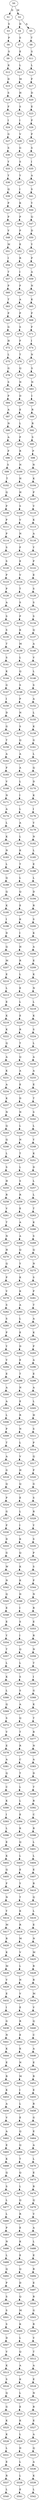 strict digraph  {
	S0 -> S1 [ label = D ];
	S0 -> S2 [ label = M ];
	S1 -> S3 [ label = S ];
	S2 -> S4 [ label = D ];
	S2 -> S5 [ label = A ];
	S3 -> S6 [ label = P ];
	S4 -> S7 [ label = S ];
	S5 -> S8 [ label = T ];
	S6 -> S9 [ label = S ];
	S7 -> S10 [ label = E ];
	S8 -> S11 [ label = S ];
	S9 -> S12 [ label = K ];
	S10 -> S13 [ label = L ];
	S11 -> S14 [ label = L ];
	S12 -> S15 [ label = D ];
	S13 -> S16 [ label = M ];
	S14 -> S17 [ label = F ];
	S15 -> S18 [ label = S ];
	S16 -> S19 [ label = H ];
	S17 -> S20 [ label = D ];
	S18 -> S21 [ label = F ];
	S19 -> S22 [ label = S ];
	S20 -> S23 [ label = E ];
	S21 -> S24 [ label = I ];
	S22 -> S25 [ label = I ];
	S23 -> S26 [ label = P ];
	S24 -> S27 [ label = G ];
	S25 -> S28 [ label = V ];
	S26 -> S29 [ label = P ];
	S27 -> S30 [ label = S ];
	S28 -> S31 [ label = G ];
	S29 -> S32 [ label = S ];
	S30 -> S33 [ label = Y ];
	S31 -> S34 [ label = S ];
	S32 -> S35 [ label = I ];
	S33 -> S36 [ label = Y ];
	S34 -> S37 [ label = Y ];
	S35 -> S38 [ label = A ];
	S36 -> S39 [ label = Q ];
	S37 -> S40 [ label = I ];
	S38 -> S41 [ label = S ];
	S39 -> S42 [ label = P ];
	S40 -> S43 [ label = K ];
	S41 -> S44 [ label = Y ];
	S42 -> S45 [ label = P ];
	S43 -> S46 [ label = P ];
	S44 -> S47 [ label = Q ];
	S45 -> S48 [ label = V ];
	S46 -> S49 [ label = P ];
	S47 -> S50 [ label = D ];
	S48 -> S51 [ label = M ];
	S49 -> S52 [ label = E ];
	S50 -> S53 [ label = Y ];
	S51 -> S54 [ label = I ];
	S52 -> S55 [ label = R ];
	S53 -> S56 [ label = P ];
	S54 -> S57 [ label = T ];
	S55 -> S58 [ label = I ];
	S56 -> S59 [ label = A ];
	S57 -> S60 [ label = P ];
	S58 -> S61 [ label = F ];
	S59 -> S62 [ label = N ];
	S60 -> S63 [ label = T ];
	S61 -> S64 [ label = A ];
	S62 -> S65 [ label = K ];
	S63 -> S66 [ label = P ];
	S64 -> S67 [ label = P ];
	S65 -> S68 [ label = P ];
	S66 -> S69 [ label = G ];
	S67 -> S70 [ label = S ];
	S68 -> S71 [ label = F ];
	S69 -> S72 [ label = H ];
	S70 -> S73 [ label = F ];
	S71 -> S74 [ label = I ];
	S72 -> S75 [ label = L ];
	S73 -> S76 [ label = T ];
	S74 -> S77 [ label = N ];
	S75 -> S78 [ label = G ];
	S76 -> S79 [ label = Q ];
	S77 -> S80 [ label = S ];
	S78 -> S81 [ label = S ];
	S79 -> S82 [ label = N ];
	S80 -> S83 [ label = N ];
	S81 -> S84 [ label = P ];
	S82 -> S85 [ label = D ];
	S83 -> S86 [ label = I ];
	S84 -> S87 [ label = A ];
	S85 -> S88 [ label = E ];
	S86 -> S89 [ label = R ];
	S87 -> S90 [ label = N ];
	S88 -> S91 [ label = L ];
	S89 -> S92 [ label = R ];
	S90 -> S93 [ label = A ];
	S91 -> S94 [ label = P ];
	S92 -> S95 [ label = S ];
	S93 -> S96 [ label = F ];
	S94 -> S97 [ label = R ];
	S95 -> S98 [ label = P ];
	S96 -> S99 [ label = S ];
	S97 -> S100 [ label = N ];
	S98 -> S101 [ label = N ];
	S99 -> S102 [ label = T ];
	S100 -> S103 [ label = H ];
	S101 -> S104 [ label = K ];
	S102 -> S105 [ label = Q ];
	S103 -> S106 [ label = H ];
	S104 -> S107 [ label = P ];
	S105 -> S108 [ label = P ];
	S106 -> S109 [ label = S ];
	S107 -> S110 [ label = V ];
	S108 -> S111 [ label = P ];
	S109 -> S112 [ label = V ];
	S110 -> S113 [ label = K ];
	S111 -> S114 [ label = P ];
	S112 -> S115 [ label = N ];
	S113 -> S116 [ label = A ];
	S114 -> S117 [ label = S ];
	S115 -> S118 [ label = F ];
	S116 -> S119 [ label = Y ];
	S117 -> S120 [ label = S ];
	S118 -> S121 [ label = E ];
	S119 -> S122 [ label = P ];
	S120 -> S123 [ label = P ];
	S121 -> S124 [ label = V ];
	S122 -> S125 [ label = E ];
	S123 -> S126 [ label = P ];
	S124 -> S127 [ label = T ];
	S125 -> S128 [ label = S ];
	S126 -> S129 [ label = A ];
	S127 -> S130 [ label = S ];
	S128 -> S131 [ label = S ];
	S129 -> S132 [ label = S ];
	S130 -> S133 [ label = P ];
	S131 -> S134 [ label = S ];
	S132 -> S135 [ label = S ];
	S133 -> S136 [ label = K ];
	S134 -> S137 [ label = Q ];
	S135 -> S138 [ label = T ];
	S136 -> S139 [ label = M ];
	S137 -> S140 [ label = A ];
	S138 -> S141 [ label = S ];
	S139 -> S142 [ label = L ];
	S140 -> S143 [ label = V ];
	S141 -> S144 [ label = K ];
	S142 -> S145 [ label = Q ];
	S143 -> S146 [ label = L ];
	S144 -> S147 [ label = G ];
	S145 -> S148 [ label = S ];
	S146 -> S149 [ label = S ];
	S147 -> S150 [ label = I ];
	S148 -> S151 [ label = P ];
	S149 -> S152 [ label = A ];
	S150 -> S153 [ label = D ];
	S151 -> S154 [ label = N ];
	S152 -> S155 [ label = L ];
	S153 -> S156 [ label = G ];
	S154 -> S157 [ label = S ];
	S155 -> S158 [ label = K ];
	S156 -> S159 [ label = T ];
	S157 -> S160 [ label = Q ];
	S158 -> S161 [ label = G ];
	S159 -> S162 [ label = A ];
	S160 -> S163 [ label = A ];
	S161 -> S164 [ label = L ];
	S162 -> S165 [ label = F ];
	S163 -> S166 [ label = A ];
	S164 -> S167 [ label = Q ];
	S165 -> S168 [ label = V ];
	S166 -> S169 [ label = L ];
	S167 -> S170 [ label = D ];
	S168 -> S171 [ label = N ];
	S169 -> S172 [ label = I ];
	S170 -> S173 [ label = K ];
	S171 -> S174 [ label = A ];
	S172 -> S175 [ label = L ];
	S173 -> S176 [ label = I ];
	S174 -> S177 [ label = L ];
	S175 -> S178 [ label = A ];
	S176 -> S179 [ label = Y ];
	S177 -> S180 [ label = K ];
	S178 -> S181 [ label = L ];
	S179 -> S182 [ label = N ];
	S180 -> S183 [ label = N ];
	S181 -> S184 [ label = K ];
	S182 -> S185 [ label = L ];
	S183 -> S186 [ label = L ];
	S184 -> S187 [ label = T ];
	S185 -> S188 [ label = E ];
	S186 -> S189 [ label = Q ];
	S187 -> S190 [ label = L ];
	S188 -> S191 [ label = L ];
	S189 -> S192 [ label = Q ];
	S190 -> S193 [ label = Q ];
	S191 -> S194 [ label = D ];
	S192 -> S195 [ label = K ];
	S193 -> S196 [ label = E ];
	S194 -> S197 [ label = R ];
	S195 -> S198 [ label = I ];
	S196 -> S199 [ label = K ];
	S197 -> S200 [ label = S ];
	S198 -> S201 [ label = D ];
	S199 -> S202 [ label = I ];
	S200 -> S203 [ label = K ];
	S201 -> S204 [ label = Q ];
	S202 -> S205 [ label = H ];
	S203 -> S206 [ label = A ];
	S204 -> S207 [ label = M ];
	S205 -> S208 [ label = R ];
	S206 -> S209 [ label = E ];
	S207 -> S210 [ label = E ];
	S208 -> S211 [ label = L ];
	S209 -> S212 [ label = K ];
	S210 -> S213 [ label = L ];
	S211 -> S214 [ label = E ];
	S212 -> S215 [ label = N ];
	S213 -> S216 [ label = E ];
	S214 -> S217 [ label = L ];
	S215 -> S218 [ label = L ];
	S216 -> S219 [ label = K ];
	S217 -> S220 [ label = E ];
	S218 -> S221 [ label = K ];
	S219 -> S222 [ label = K ];
	S220 -> S223 [ label = R ];
	S221 -> S224 [ label = S ];
	S222 -> S225 [ label = Q ];
	S223 -> S226 [ label = T ];
	S224 -> S227 [ label = L ];
	S225 -> S228 [ label = A ];
	S226 -> S229 [ label = Q ];
	S227 -> S230 [ label = A ];
	S228 -> S231 [ label = K ];
	S229 -> S232 [ label = A ];
	S230 -> S233 [ label = A ];
	S231 -> S234 [ label = A ];
	S232 -> S235 [ label = E ];
	S233 -> S236 [ label = E ];
	S234 -> S237 [ label = K ];
	S235 -> S238 [ label = D ];
	S236 -> S239 [ label = T ];
	S237 -> S240 [ label = N ];
	S238 -> S241 [ label = N ];
	S239 -> S242 [ label = S ];
	S240 -> S243 [ label = Q ];
	S241 -> S244 [ label = L ];
	S242 -> S245 [ label = L ];
	S243 -> S246 [ label = Q ];
	S244 -> S247 [ label = N ];
	S245 -> S248 [ label = Y ];
	S246 -> S249 [ label = L ];
	S247 -> S250 [ label = T ];
	S248 -> S251 [ label = K ];
	S249 -> S252 [ label = S ];
	S250 -> S253 [ label = L ];
	S251 -> S254 [ label = D ];
	S252 -> S255 [ label = H ];
	S253 -> S256 [ label = S ];
	S254 -> S257 [ label = L ];
	S255 -> S258 [ label = R ];
	S256 -> S259 [ label = R ];
	S257 -> S260 [ label = L ];
	S258 -> S261 [ label = V ];
	S259 -> S262 [ label = E ];
	S260 -> S263 [ label = T ];
	S261 -> S264 [ label = T ];
	S262 -> S265 [ label = A ];
	S263 -> S266 [ label = K ];
	S264 -> S267 [ label = N ];
	S265 -> S268 [ label = A ];
	S266 -> S269 [ label = S ];
	S267 -> S270 [ label = H ];
	S268 -> S271 [ label = Q ];
	S269 -> S272 [ label = Q ];
	S270 -> S273 [ label = Q ];
	S271 -> S274 [ label = Y ];
	S272 -> S275 [ label = N ];
	S273 -> S276 [ label = P ];
	S274 -> S277 [ label = K ];
	S275 -> S278 [ label = S ];
	S276 -> S279 [ label = V ];
	S277 -> S280 [ label = K ];
	S278 -> S281 [ label = P ];
	S279 -> S282 [ label = S ];
	S280 -> S283 [ label = A ];
	S281 -> S284 [ label = T ];
	S282 -> S285 [ label = S ];
	S283 -> S286 [ label = L ];
	S284 -> S287 [ label = A ];
	S285 -> S288 [ label = P ];
	S286 -> S289 [ label = E ];
	S287 -> S290 [ label = K ];
	S288 -> S291 [ label = Y ];
	S289 -> S292 [ label = D ];
	S290 -> S293 [ label = P ];
	S291 -> S294 [ label = V ];
	S292 -> S295 [ label = E ];
	S293 -> S296 [ label = A ];
	S294 -> S297 [ label = E ];
	S295 -> S298 [ label = T ];
	S296 -> S299 [ label = E ];
	S297 -> S300 [ label = A ];
	S298 -> S301 [ label = N ];
	S299 -> S302 [ label = A ];
	S300 -> S303 [ label = A ];
	S301 -> S304 [ label = E ];
	S302 -> S305 [ label = L ];
	S303 -> S306 [ label = L ];
	S304 -> S307 [ label = R ];
	S305 -> S308 [ label = H ];
	S306 -> S309 [ label = P ];
	S307 -> S310 [ label = N ];
	S308 -> S311 [ label = S ];
	S309 -> S312 [ label = T ];
	S310 -> S313 [ label = L ];
	S311 -> S314 [ label = P ];
	S312 -> S315 [ label = A ];
	S313 -> S316 [ label = V ];
	S314 -> S317 [ label = Q ];
	S315 -> S318 [ label = G ];
	S316 -> S319 [ label = H ];
	S317 -> S320 [ label = P ];
	S318 -> S321 [ label = Q ];
	S319 -> S322 [ label = Q ];
	S320 -> S323 [ label = G ];
	S321 -> S324 [ label = P ];
	S322 -> S325 [ label = E ];
	S323 -> S326 [ label = S ];
	S324 -> S327 [ label = G ];
	S325 -> S328 [ label = L ];
	S326 -> S329 [ label = R ];
	S327 -> S330 [ label = P ];
	S328 -> S331 [ label = I ];
	S329 -> S332 [ label = Y ];
	S330 -> S333 [ label = D ];
	S331 -> S334 [ label = K ];
	S332 -> S335 [ label = S ];
	S333 -> S336 [ label = G ];
	S334 -> S337 [ label = Q ];
	S335 -> S338 [ label = P ];
	S336 -> S339 [ label = W ];
	S337 -> S340 [ label = K ];
	S338 -> S341 [ label = S ];
	S339 -> S342 [ label = N ];
	S340 -> S343 [ label = K ];
	S341 -> S344 [ label = P ];
	S342 -> S345 [ label = Q ];
	S343 -> S346 [ label = D ];
	S344 -> S347 [ label = N ];
	S345 -> S348 [ label = E ];
	S346 -> S349 [ label = I ];
	S347 -> S350 [ label = R ];
	S348 -> S351 [ label = E ];
	S349 -> S352 [ label = S ];
	S350 -> S353 [ label = E ];
	S351 -> S354 [ label = Y ];
	S352 -> S355 [ label = I ];
	S353 -> S356 [ label = R ];
	S354 -> S357 [ label = T ];
	S355 -> S358 [ label = Q ];
	S356 -> S359 [ label = N ];
	S357 -> S360 [ label = L ];
	S358 -> S361 [ label = L ];
	S359 -> S362 [ label = T ];
	S360 -> S363 [ label = K ];
	S361 -> S364 [ label = S ];
	S362 -> S365 [ label = I ];
	S363 -> S366 [ label = L ];
	S364 -> S367 [ label = S ];
	S365 -> S368 [ label = G ];
	S366 -> S369 [ label = Q ];
	S367 -> S370 [ label = A ];
	S368 -> S371 [ label = K ];
	S369 -> S372 [ label = S ];
	S370 -> S373 [ label = Q ];
	S371 -> S374 [ label = T ];
	S372 -> S375 [ label = V ];
	S373 -> S376 [ label = T ];
	S374 -> S377 [ label = R ];
	S375 -> S378 [ label = E ];
	S376 -> S379 [ label = R ];
	S377 -> S380 [ label = N ];
	S378 -> S381 [ label = A ];
	S379 -> S382 [ label = C ];
	S380 -> S383 [ label = A ];
	S381 -> S384 [ label = Q ];
	S382 -> S385 [ label = T ];
	S383 -> S386 [ label = D ];
	S384 -> S387 [ label = C ];
	S385 -> S388 [ label = L ];
	S386 -> S389 [ label = T ];
	S387 -> S390 [ label = K ];
	S388 -> S391 [ label = L ];
	S389 -> S392 [ label = R ];
	S390 -> S393 [ label = I ];
	S391 -> S394 [ label = E ];
	S392 -> S395 [ label = C ];
	S393 -> S396 [ label = L ];
	S394 -> S397 [ label = K ];
	S395 -> S398 [ label = R ];
	S396 -> S399 [ label = E ];
	S397 -> S400 [ label = Q ];
	S398 -> S401 [ label = L ];
	S399 -> S402 [ label = K ];
	S400 -> S403 [ label = L ];
	S401 -> S404 [ label = L ];
	S402 -> S405 [ label = Q ];
	S403 -> S406 [ label = E ];
	S404 -> S407 [ label = E ];
	S405 -> S408 [ label = F ];
	S406 -> S409 [ label = Y ];
	S407 -> S410 [ label = R ];
	S408 -> S411 [ label = N ];
	S409 -> S412 [ label = T ];
	S410 -> S413 [ label = Q ];
	S411 -> S414 [ label = Y ];
	S412 -> S415 [ label = K ];
	S413 -> S416 [ label = L ];
	S414 -> S417 [ label = M ];
	S415 -> S418 [ label = R ];
	S416 -> S419 [ label = E ];
	S417 -> S420 [ label = R ];
	S418 -> S421 [ label = M ];
	S419 -> S422 [ label = N ];
	S420 -> S423 [ label = K ];
	S421 -> S424 [ label = V ];
	S422 -> S425 [ label = M ];
	S423 -> S426 [ label = M ];
	S424 -> S427 [ label = L ];
	S425 -> S428 [ label = R ];
	S426 -> S429 [ label = V ];
	S427 -> S430 [ label = N ];
	S428 -> S431 [ label = R ];
	S429 -> S432 [ label = E ];
	S430 -> S433 [ label = V ];
	S431 -> S434 [ label = M ];
	S432 -> S435 [ label = I ];
	S433 -> S436 [ label = E ];
	S434 -> S437 [ label = V ];
	S435 -> S438 [ label = G ];
	S436 -> S439 [ label = R ];
	S437 -> S440 [ label = Q ];
	S438 -> S441 [ label = N ];
	S439 -> S442 [ label = E ];
	S440 -> S443 [ label = C ];
	S441 -> S444 [ label = K ];
	S442 -> S445 [ label = K ];
	S443 -> S446 [ label = A ];
	S444 -> S447 [ label = E ];
	S445 -> S448 [ label = N ];
	S446 -> S449 [ label = E ];
	S447 -> S450 [ label = R ];
	S448 -> S451 [ label = M ];
	S449 -> S452 [ label = R ];
	S450 -> S453 [ label = K ];
	S451 -> S454 [ label = I ];
	S452 -> S455 [ label = E ];
	S453 -> S456 [ label = A ];
	S454 -> S457 [ label = L ];
	S455 -> S458 [ label = R ];
	S456 -> S459 [ label = V ];
	S457 -> S460 [ label = E ];
	S458 -> S461 [ label = G ];
	S459 -> S462 [ label = A ];
	S460 -> S463 [ label = Q ];
	S461 -> S464 [ label = E ];
	S462 -> S465 [ label = E ];
	S463 -> S466 [ label = Q ];
	S464 -> S467 [ label = A ];
	S465 -> S468 [ label = K ];
	S466 -> S469 [ label = T ];
	S467 -> S470 [ label = L ];
	S468 -> S471 [ label = Q ];
	S469 -> S472 [ label = Q ];
	S470 -> S473 [ label = E ];
	S471 -> S474 [ label = S ];
	S472 -> S475 [ label = L ];
	S473 -> S476 [ label = R ];
	S474 -> S477 [ label = L ];
	S475 -> S478 [ label = Q ];
	S476 -> S479 [ label = Q ];
	S477 -> S480 [ label = L ];
	S478 -> S481 [ label = R ];
	S479 -> S482 [ label = V ];
	S480 -> S483 [ label = P ];
	S481 -> S484 [ label = E ];
	S482 -> S485 [ label = A ];
	S483 -> S486 [ label = N ];
	S484 -> S487 [ label = K ];
	S485 -> S488 [ label = L ];
	S486 -> S489 [ label = L ];
	S487 -> S490 [ label = E ];
	S488 -> S491 [ label = E ];
	S489 -> S492 [ label = Q ];
	S490 -> S493 [ label = Q ];
	S491 -> S494 [ label = R ];
	S492 -> S495 [ label = P ];
	S493 -> S496 [ label = D ];
	S494 -> S497 [ label = E ];
	S495 -> S498 [ label = S ];
	S496 -> S499 [ label = Q ];
	S497 -> S500 [ label = R ];
	S498 -> S501 [ label = S ];
	S499 -> S502 [ label = M ];
	S500 -> S503 [ label = G ];
	S501 -> S504 [ label = S ];
	S502 -> S505 [ label = K ];
	S503 -> S506 [ label = R ];
	S504 -> S507 [ label = D ];
	S505 -> S508 [ label = L ];
	S506 -> S509 [ label = V ];
	S507 -> S510 [ label = V ];
	S508 -> S511 [ label = Q ];
	S509 -> S512 [ label = T ];
	S510 -> S513 [ label = K ];
	S511 -> S514 [ label = A ];
	S512 -> S515 [ label = A ];
	S513 -> S516 [ label = S ];
	S514 -> S517 [ label = K ];
	S515 -> S518 [ label = E ];
	S516 -> S519 [ label = Q ];
	S517 -> S520 [ label = L ];
	S518 -> S521 [ label = N ];
	S519 -> S522 [ label = G ];
	S520 -> S523 [ label = E ];
	S521 -> S524 [ label = R ];
	S522 -> S525 [ label = K ];
	S523 -> S526 [ label = K ];
	S524 -> S527 [ label = E ];
	S525 -> S528 [ label = K ];
	S526 -> S529 [ label = L ];
	S527 -> S530 [ label = A ];
	S528 -> S531 [ label = L ];
	S529 -> S532 [ label = D ];
	S530 -> S533 [ label = Q ];
	S531 -> S534 [ label = E ];
	S532 -> S535 [ label = L ];
	S533 -> S536 [ label = A ];
	S534 -> S537 [ label = R ];
	S535 -> S538 [ label = L ];
	S536 -> S539 [ label = K ];
	S537 -> S540 [ label = L ];
	S538 -> S541 [ label = E ];
	S539 -> S542 [ label = L ];
}
